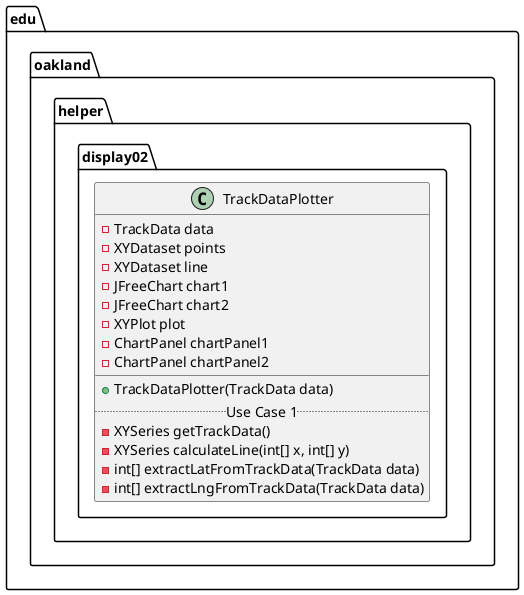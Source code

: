 @startuml TrackDataPlotter

package edu.oakland.helper.display02 {
    class TrackDataPlotter {
        - TrackData data
        - XYDataset points
        - XYDataset line
        - JFreeChart chart1
        - JFreeChart chart2
        - XYPlot plot
        - ChartPanel chartPanel1
        - ChartPanel chartPanel2
        __
        + TrackDataPlotter(TrackData data)
        .. Use Case 1 ..
        - XYSeries getTrackData()
        - XYSeries calculateLine(int[] x, int[] y)
        - int[] extractLatFromTrackData(TrackData data)
        - int[] extractLngFromTrackData(TrackData data)
    }
}

@enduml

